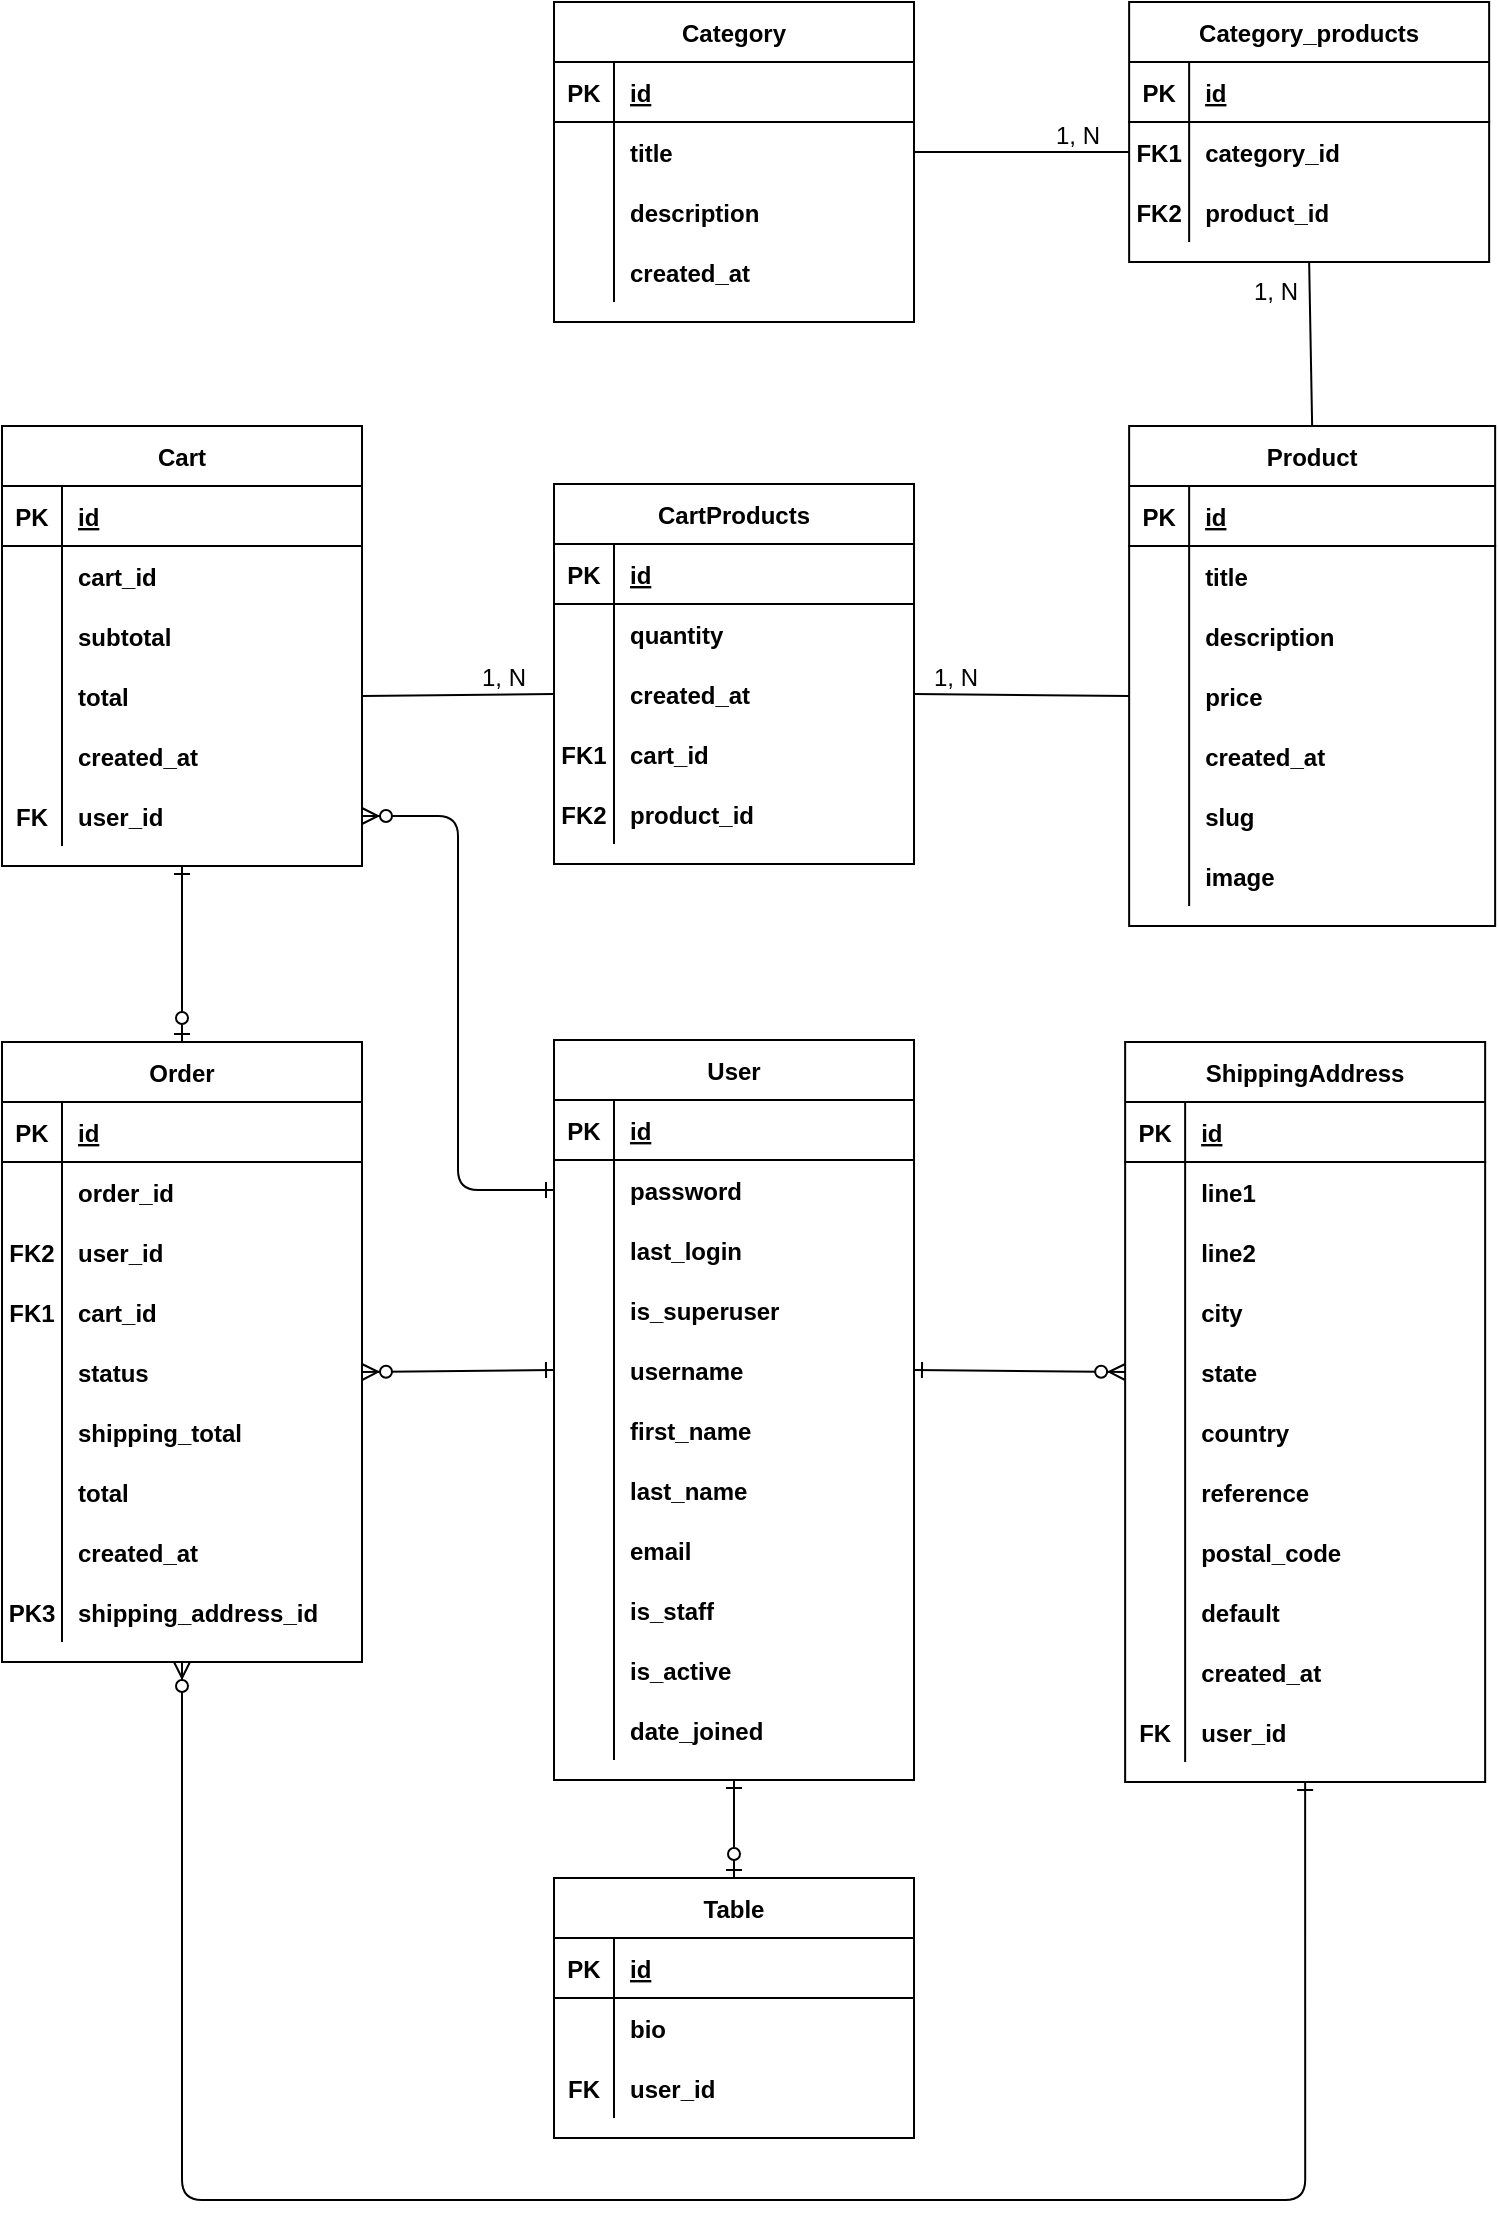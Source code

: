 <mxfile version="13.6.5" type="device"><diagram id="OXPVClHrEOHPLzxseuGf" name="Page-1"><mxGraphModel dx="2885" dy="619" grid="1" gridSize="10" guides="1" tooltips="1" connect="1" arrows="1" fold="1" page="1" pageScale="1" pageWidth="827" pageHeight="1169" math="0" shadow="0"><root><mxCell id="0"/><mxCell id="1" parent="0"/><mxCell id="m5hUssW0y5BLGMDnI9Rz-1" value="Category" style="shape=table;startSize=30;container=1;collapsible=1;childLayout=tableLayout;fixedRows=1;rowLines=0;fontStyle=1;align=center;resizeLast=1;" vertex="1" parent="1"><mxGeometry x="-844" y="81" width="180" height="160" as="geometry"/></mxCell><mxCell id="m5hUssW0y5BLGMDnI9Rz-2" value="" style="shape=partialRectangle;collapsible=0;dropTarget=0;pointerEvents=0;fillColor=none;top=0;left=0;bottom=1;right=0;points=[[0,0.5],[1,0.5]];portConstraint=eastwest;" vertex="1" parent="m5hUssW0y5BLGMDnI9Rz-1"><mxGeometry y="30" width="180" height="30" as="geometry"/></mxCell><mxCell id="m5hUssW0y5BLGMDnI9Rz-3" value="PK" style="shape=partialRectangle;connectable=0;fillColor=none;top=0;left=0;bottom=0;right=0;fontStyle=1;overflow=hidden;" vertex="1" parent="m5hUssW0y5BLGMDnI9Rz-2"><mxGeometry width="30" height="30" as="geometry"/></mxCell><mxCell id="m5hUssW0y5BLGMDnI9Rz-4" value="id" style="shape=partialRectangle;connectable=0;fillColor=none;top=0;left=0;bottom=0;right=0;align=left;spacingLeft=6;fontStyle=5;overflow=hidden;" vertex="1" parent="m5hUssW0y5BLGMDnI9Rz-2"><mxGeometry x="30" width="150" height="30" as="geometry"/></mxCell><mxCell id="m5hUssW0y5BLGMDnI9Rz-5" value="" style="shape=partialRectangle;collapsible=0;dropTarget=0;pointerEvents=0;fillColor=none;top=0;left=0;bottom=0;right=0;points=[[0,0.5],[1,0.5]];portConstraint=eastwest;" vertex="1" parent="m5hUssW0y5BLGMDnI9Rz-1"><mxGeometry y="60" width="180" height="30" as="geometry"/></mxCell><mxCell id="m5hUssW0y5BLGMDnI9Rz-6" value="" style="shape=partialRectangle;connectable=0;fillColor=none;top=0;left=0;bottom=0;right=0;editable=1;overflow=hidden;" vertex="1" parent="m5hUssW0y5BLGMDnI9Rz-5"><mxGeometry width="30" height="30" as="geometry"/></mxCell><mxCell id="m5hUssW0y5BLGMDnI9Rz-7" value="title" style="shape=partialRectangle;connectable=0;fillColor=none;top=0;left=0;bottom=0;right=0;align=left;spacingLeft=6;overflow=hidden;fontStyle=1" vertex="1" parent="m5hUssW0y5BLGMDnI9Rz-5"><mxGeometry x="30" width="150" height="30" as="geometry"/></mxCell><mxCell id="m5hUssW0y5BLGMDnI9Rz-8" value="" style="shape=partialRectangle;collapsible=0;dropTarget=0;pointerEvents=0;fillColor=none;top=0;left=0;bottom=0;right=0;points=[[0,0.5],[1,0.5]];portConstraint=eastwest;" vertex="1" parent="m5hUssW0y5BLGMDnI9Rz-1"><mxGeometry y="90" width="180" height="30" as="geometry"/></mxCell><mxCell id="m5hUssW0y5BLGMDnI9Rz-9" value="" style="shape=partialRectangle;connectable=0;fillColor=none;top=0;left=0;bottom=0;right=0;editable=1;overflow=hidden;" vertex="1" parent="m5hUssW0y5BLGMDnI9Rz-8"><mxGeometry width="30" height="30" as="geometry"/></mxCell><mxCell id="m5hUssW0y5BLGMDnI9Rz-10" value="description" style="shape=partialRectangle;connectable=0;fillColor=none;top=0;left=0;bottom=0;right=0;align=left;spacingLeft=6;overflow=hidden;fontStyle=1" vertex="1" parent="m5hUssW0y5BLGMDnI9Rz-8"><mxGeometry x="30" width="150" height="30" as="geometry"/></mxCell><mxCell id="m5hUssW0y5BLGMDnI9Rz-11" value="" style="shape=partialRectangle;collapsible=0;dropTarget=0;pointerEvents=0;fillColor=none;top=0;left=0;bottom=0;right=0;points=[[0,0.5],[1,0.5]];portConstraint=eastwest;" vertex="1" parent="m5hUssW0y5BLGMDnI9Rz-1"><mxGeometry y="120" width="180" height="30" as="geometry"/></mxCell><mxCell id="m5hUssW0y5BLGMDnI9Rz-12" value="" style="shape=partialRectangle;connectable=0;fillColor=none;top=0;left=0;bottom=0;right=0;editable=1;overflow=hidden;" vertex="1" parent="m5hUssW0y5BLGMDnI9Rz-11"><mxGeometry width="30" height="30" as="geometry"/></mxCell><mxCell id="m5hUssW0y5BLGMDnI9Rz-13" value="created_at" style="shape=partialRectangle;connectable=0;fillColor=none;top=0;left=0;bottom=0;right=0;align=left;spacingLeft=6;overflow=hidden;fontStyle=1" vertex="1" parent="m5hUssW0y5BLGMDnI9Rz-11"><mxGeometry x="30" width="150" height="30" as="geometry"/></mxCell><mxCell id="m5hUssW0y5BLGMDnI9Rz-62" value="CartProducts" style="shape=table;startSize=30;container=1;collapsible=1;childLayout=tableLayout;fixedRows=1;rowLines=0;fontStyle=1;align=center;resizeLast=1;" vertex="1" parent="1"><mxGeometry x="-844" y="322" width="180" height="190" as="geometry"/></mxCell><mxCell id="m5hUssW0y5BLGMDnI9Rz-63" value="" style="shape=partialRectangle;collapsible=0;dropTarget=0;pointerEvents=0;fillColor=none;top=0;left=0;bottom=1;right=0;points=[[0,0.5],[1,0.5]];portConstraint=eastwest;" vertex="1" parent="m5hUssW0y5BLGMDnI9Rz-62"><mxGeometry y="30" width="180" height="30" as="geometry"/></mxCell><mxCell id="m5hUssW0y5BLGMDnI9Rz-64" value="PK" style="shape=partialRectangle;connectable=0;fillColor=none;top=0;left=0;bottom=0;right=0;fontStyle=1;overflow=hidden;" vertex="1" parent="m5hUssW0y5BLGMDnI9Rz-63"><mxGeometry width="30" height="30" as="geometry"/></mxCell><mxCell id="m5hUssW0y5BLGMDnI9Rz-65" value="id" style="shape=partialRectangle;connectable=0;fillColor=none;top=0;left=0;bottom=0;right=0;align=left;spacingLeft=6;fontStyle=5;overflow=hidden;" vertex="1" parent="m5hUssW0y5BLGMDnI9Rz-63"><mxGeometry x="30" width="150" height="30" as="geometry"/></mxCell><mxCell id="m5hUssW0y5BLGMDnI9Rz-66" value="" style="shape=partialRectangle;collapsible=0;dropTarget=0;pointerEvents=0;fillColor=none;top=0;left=0;bottom=0;right=0;points=[[0,0.5],[1,0.5]];portConstraint=eastwest;" vertex="1" parent="m5hUssW0y5BLGMDnI9Rz-62"><mxGeometry y="60" width="180" height="30" as="geometry"/></mxCell><mxCell id="m5hUssW0y5BLGMDnI9Rz-67" value="" style="shape=partialRectangle;connectable=0;fillColor=none;top=0;left=0;bottom=0;right=0;editable=1;overflow=hidden;" vertex="1" parent="m5hUssW0y5BLGMDnI9Rz-66"><mxGeometry width="30" height="30" as="geometry"/></mxCell><mxCell id="m5hUssW0y5BLGMDnI9Rz-68" value="quantity" style="shape=partialRectangle;connectable=0;fillColor=none;top=0;left=0;bottom=0;right=0;align=left;spacingLeft=6;overflow=hidden;fontStyle=1" vertex="1" parent="m5hUssW0y5BLGMDnI9Rz-66"><mxGeometry x="30" width="150" height="30" as="geometry"/></mxCell><mxCell id="m5hUssW0y5BLGMDnI9Rz-69" value="" style="shape=partialRectangle;collapsible=0;dropTarget=0;pointerEvents=0;fillColor=none;top=0;left=0;bottom=0;right=0;points=[[0,0.5],[1,0.5]];portConstraint=eastwest;" vertex="1" parent="m5hUssW0y5BLGMDnI9Rz-62"><mxGeometry y="90" width="180" height="30" as="geometry"/></mxCell><mxCell id="m5hUssW0y5BLGMDnI9Rz-70" value="" style="shape=partialRectangle;connectable=0;fillColor=none;top=0;left=0;bottom=0;right=0;editable=1;overflow=hidden;" vertex="1" parent="m5hUssW0y5BLGMDnI9Rz-69"><mxGeometry width="30" height="30" as="geometry"/></mxCell><mxCell id="m5hUssW0y5BLGMDnI9Rz-71" value="created_at" style="shape=partialRectangle;connectable=0;fillColor=none;top=0;left=0;bottom=0;right=0;align=left;spacingLeft=6;overflow=hidden;fontStyle=1" vertex="1" parent="m5hUssW0y5BLGMDnI9Rz-69"><mxGeometry x="30" width="150" height="30" as="geometry"/></mxCell><mxCell id="m5hUssW0y5BLGMDnI9Rz-72" value="" style="shape=partialRectangle;collapsible=0;dropTarget=0;pointerEvents=0;fillColor=none;top=0;left=0;bottom=0;right=0;points=[[0,0.5],[1,0.5]];portConstraint=eastwest;" vertex="1" parent="m5hUssW0y5BLGMDnI9Rz-62"><mxGeometry y="120" width="180" height="30" as="geometry"/></mxCell><mxCell id="m5hUssW0y5BLGMDnI9Rz-73" value="FK1" style="shape=partialRectangle;connectable=0;fillColor=none;top=0;left=0;bottom=0;right=0;editable=1;overflow=hidden;fontStyle=1" vertex="1" parent="m5hUssW0y5BLGMDnI9Rz-72"><mxGeometry width="30" height="30" as="geometry"/></mxCell><mxCell id="m5hUssW0y5BLGMDnI9Rz-74" value="cart_id" style="shape=partialRectangle;connectable=0;fillColor=none;top=0;left=0;bottom=0;right=0;align=left;spacingLeft=6;overflow=hidden;fontStyle=1" vertex="1" parent="m5hUssW0y5BLGMDnI9Rz-72"><mxGeometry x="30" width="150" height="30" as="geometry"/></mxCell><mxCell id="m5hUssW0y5BLGMDnI9Rz-76" value="" style="shape=partialRectangle;collapsible=0;dropTarget=0;pointerEvents=0;fillColor=none;top=0;left=0;bottom=0;right=0;points=[[0,0.5],[1,0.5]];portConstraint=eastwest;" vertex="1" parent="m5hUssW0y5BLGMDnI9Rz-62"><mxGeometry y="150" width="180" height="30" as="geometry"/></mxCell><mxCell id="m5hUssW0y5BLGMDnI9Rz-77" value="FK2" style="shape=partialRectangle;connectable=0;fillColor=none;top=0;left=0;bottom=0;right=0;editable=1;overflow=hidden;fontStyle=1" vertex="1" parent="m5hUssW0y5BLGMDnI9Rz-76"><mxGeometry width="30" height="30" as="geometry"/></mxCell><mxCell id="m5hUssW0y5BLGMDnI9Rz-78" value="product_id" style="shape=partialRectangle;connectable=0;fillColor=none;top=0;left=0;bottom=0;right=0;align=left;spacingLeft=6;overflow=hidden;fontStyle=1" vertex="1" parent="m5hUssW0y5BLGMDnI9Rz-76"><mxGeometry x="30" width="150" height="30" as="geometry"/></mxCell><mxCell id="m5hUssW0y5BLGMDnI9Rz-129" value="User" style="shape=table;startSize=30;container=1;collapsible=1;childLayout=tableLayout;fixedRows=1;rowLines=0;fontStyle=1;align=center;resizeLast=1;" vertex="1" parent="1"><mxGeometry x="-844" y="600" width="180" height="370" as="geometry"/></mxCell><mxCell id="m5hUssW0y5BLGMDnI9Rz-130" value="" style="shape=partialRectangle;collapsible=0;dropTarget=0;pointerEvents=0;fillColor=none;top=0;left=0;bottom=1;right=0;points=[[0,0.5],[1,0.5]];portConstraint=eastwest;" vertex="1" parent="m5hUssW0y5BLGMDnI9Rz-129"><mxGeometry y="30" width="180" height="30" as="geometry"/></mxCell><mxCell id="m5hUssW0y5BLGMDnI9Rz-131" value="PK" style="shape=partialRectangle;connectable=0;fillColor=none;top=0;left=0;bottom=0;right=0;fontStyle=1;overflow=hidden;" vertex="1" parent="m5hUssW0y5BLGMDnI9Rz-130"><mxGeometry width="30" height="30" as="geometry"/></mxCell><mxCell id="m5hUssW0y5BLGMDnI9Rz-132" value="id" style="shape=partialRectangle;connectable=0;fillColor=none;top=0;left=0;bottom=0;right=0;align=left;spacingLeft=6;fontStyle=5;overflow=hidden;" vertex="1" parent="m5hUssW0y5BLGMDnI9Rz-130"><mxGeometry x="30" width="150" height="30" as="geometry"/></mxCell><mxCell id="m5hUssW0y5BLGMDnI9Rz-133" value="" style="shape=partialRectangle;collapsible=0;dropTarget=0;pointerEvents=0;fillColor=none;top=0;left=0;bottom=0;right=0;points=[[0,0.5],[1,0.5]];portConstraint=eastwest;" vertex="1" parent="m5hUssW0y5BLGMDnI9Rz-129"><mxGeometry y="60" width="180" height="30" as="geometry"/></mxCell><mxCell id="m5hUssW0y5BLGMDnI9Rz-134" value="" style="shape=partialRectangle;connectable=0;fillColor=none;top=0;left=0;bottom=0;right=0;editable=1;overflow=hidden;" vertex="1" parent="m5hUssW0y5BLGMDnI9Rz-133"><mxGeometry width="30" height="30" as="geometry"/></mxCell><mxCell id="m5hUssW0y5BLGMDnI9Rz-135" value="password" style="shape=partialRectangle;connectable=0;fillColor=none;top=0;left=0;bottom=0;right=0;align=left;spacingLeft=6;overflow=hidden;fontStyle=1" vertex="1" parent="m5hUssW0y5BLGMDnI9Rz-133"><mxGeometry x="30" width="150" height="30" as="geometry"/></mxCell><mxCell id="m5hUssW0y5BLGMDnI9Rz-136" value="" style="shape=partialRectangle;collapsible=0;dropTarget=0;pointerEvents=0;fillColor=none;top=0;left=0;bottom=0;right=0;points=[[0,0.5],[1,0.5]];portConstraint=eastwest;" vertex="1" parent="m5hUssW0y5BLGMDnI9Rz-129"><mxGeometry y="90" width="180" height="30" as="geometry"/></mxCell><mxCell id="m5hUssW0y5BLGMDnI9Rz-137" value="" style="shape=partialRectangle;connectable=0;fillColor=none;top=0;left=0;bottom=0;right=0;editable=1;overflow=hidden;" vertex="1" parent="m5hUssW0y5BLGMDnI9Rz-136"><mxGeometry width="30" height="30" as="geometry"/></mxCell><mxCell id="m5hUssW0y5BLGMDnI9Rz-138" value="last_login" style="shape=partialRectangle;connectable=0;fillColor=none;top=0;left=0;bottom=0;right=0;align=left;spacingLeft=6;overflow=hidden;fontStyle=1" vertex="1" parent="m5hUssW0y5BLGMDnI9Rz-136"><mxGeometry x="30" width="150" height="30" as="geometry"/></mxCell><mxCell id="m5hUssW0y5BLGMDnI9Rz-139" value="" style="shape=partialRectangle;collapsible=0;dropTarget=0;pointerEvents=0;fillColor=none;top=0;left=0;bottom=0;right=0;points=[[0,0.5],[1,0.5]];portConstraint=eastwest;" vertex="1" parent="m5hUssW0y5BLGMDnI9Rz-129"><mxGeometry y="120" width="180" height="30" as="geometry"/></mxCell><mxCell id="m5hUssW0y5BLGMDnI9Rz-140" value="" style="shape=partialRectangle;connectable=0;fillColor=none;top=0;left=0;bottom=0;right=0;editable=1;overflow=hidden;" vertex="1" parent="m5hUssW0y5BLGMDnI9Rz-139"><mxGeometry width="30" height="30" as="geometry"/></mxCell><mxCell id="m5hUssW0y5BLGMDnI9Rz-141" value="is_superuser" style="shape=partialRectangle;connectable=0;fillColor=none;top=0;left=0;bottom=0;right=0;align=left;spacingLeft=6;overflow=hidden;fontStyle=1" vertex="1" parent="m5hUssW0y5BLGMDnI9Rz-139"><mxGeometry x="30" width="150" height="30" as="geometry"/></mxCell><mxCell id="m5hUssW0y5BLGMDnI9Rz-142" value="" style="shape=partialRectangle;collapsible=0;dropTarget=0;pointerEvents=0;fillColor=none;top=0;left=0;bottom=0;right=0;points=[[0,0.5],[1,0.5]];portConstraint=eastwest;" vertex="1" parent="m5hUssW0y5BLGMDnI9Rz-129"><mxGeometry y="150" width="180" height="30" as="geometry"/></mxCell><mxCell id="m5hUssW0y5BLGMDnI9Rz-143" value="" style="shape=partialRectangle;connectable=0;fillColor=none;top=0;left=0;bottom=0;right=0;editable=1;overflow=hidden;" vertex="1" parent="m5hUssW0y5BLGMDnI9Rz-142"><mxGeometry width="30" height="30" as="geometry"/></mxCell><mxCell id="m5hUssW0y5BLGMDnI9Rz-144" value="username" style="shape=partialRectangle;connectable=0;fillColor=none;top=0;left=0;bottom=0;right=0;align=left;spacingLeft=6;overflow=hidden;fontStyle=1" vertex="1" parent="m5hUssW0y5BLGMDnI9Rz-142"><mxGeometry x="30" width="150" height="30" as="geometry"/></mxCell><mxCell id="m5hUssW0y5BLGMDnI9Rz-145" value="" style="shape=partialRectangle;collapsible=0;dropTarget=0;pointerEvents=0;fillColor=none;top=0;left=0;bottom=0;right=0;points=[[0,0.5],[1,0.5]];portConstraint=eastwest;" vertex="1" parent="m5hUssW0y5BLGMDnI9Rz-129"><mxGeometry y="180" width="180" height="30" as="geometry"/></mxCell><mxCell id="m5hUssW0y5BLGMDnI9Rz-146" value="" style="shape=partialRectangle;connectable=0;fillColor=none;top=0;left=0;bottom=0;right=0;editable=1;overflow=hidden;" vertex="1" parent="m5hUssW0y5BLGMDnI9Rz-145"><mxGeometry width="30" height="30" as="geometry"/></mxCell><mxCell id="m5hUssW0y5BLGMDnI9Rz-147" value="first_name" style="shape=partialRectangle;connectable=0;fillColor=none;top=0;left=0;bottom=0;right=0;align=left;spacingLeft=6;overflow=hidden;fontStyle=1" vertex="1" parent="m5hUssW0y5BLGMDnI9Rz-145"><mxGeometry x="30" width="150" height="30" as="geometry"/></mxCell><mxCell id="m5hUssW0y5BLGMDnI9Rz-152" value="" style="shape=partialRectangle;collapsible=0;dropTarget=0;pointerEvents=0;fillColor=none;top=0;left=0;bottom=0;right=0;points=[[0,0.5],[1,0.5]];portConstraint=eastwest;" vertex="1" parent="m5hUssW0y5BLGMDnI9Rz-129"><mxGeometry y="210" width="180" height="30" as="geometry"/></mxCell><mxCell id="m5hUssW0y5BLGMDnI9Rz-153" value="" style="shape=partialRectangle;connectable=0;fillColor=none;top=0;left=0;bottom=0;right=0;editable=1;overflow=hidden;" vertex="1" parent="m5hUssW0y5BLGMDnI9Rz-152"><mxGeometry width="30" height="30" as="geometry"/></mxCell><mxCell id="m5hUssW0y5BLGMDnI9Rz-154" value="last_name" style="shape=partialRectangle;connectable=0;fillColor=none;top=0;left=0;bottom=0;right=0;align=left;spacingLeft=6;overflow=hidden;fontStyle=1" vertex="1" parent="m5hUssW0y5BLGMDnI9Rz-152"><mxGeometry x="30" width="150" height="30" as="geometry"/></mxCell><mxCell id="m5hUssW0y5BLGMDnI9Rz-155" value="" style="shape=partialRectangle;collapsible=0;dropTarget=0;pointerEvents=0;fillColor=none;top=0;left=0;bottom=0;right=0;points=[[0,0.5],[1,0.5]];portConstraint=eastwest;" vertex="1" parent="m5hUssW0y5BLGMDnI9Rz-129"><mxGeometry y="240" width="180" height="30" as="geometry"/></mxCell><mxCell id="m5hUssW0y5BLGMDnI9Rz-156" value="" style="shape=partialRectangle;connectable=0;fillColor=none;top=0;left=0;bottom=0;right=0;editable=1;overflow=hidden;" vertex="1" parent="m5hUssW0y5BLGMDnI9Rz-155"><mxGeometry width="30" height="30" as="geometry"/></mxCell><mxCell id="m5hUssW0y5BLGMDnI9Rz-157" value="email" style="shape=partialRectangle;connectable=0;fillColor=none;top=0;left=0;bottom=0;right=0;align=left;spacingLeft=6;overflow=hidden;fontStyle=1" vertex="1" parent="m5hUssW0y5BLGMDnI9Rz-155"><mxGeometry x="30" width="150" height="30" as="geometry"/></mxCell><mxCell id="m5hUssW0y5BLGMDnI9Rz-158" value="" style="shape=partialRectangle;collapsible=0;dropTarget=0;pointerEvents=0;fillColor=none;top=0;left=0;bottom=0;right=0;points=[[0,0.5],[1,0.5]];portConstraint=eastwest;" vertex="1" parent="m5hUssW0y5BLGMDnI9Rz-129"><mxGeometry y="270" width="180" height="30" as="geometry"/></mxCell><mxCell id="m5hUssW0y5BLGMDnI9Rz-159" value="" style="shape=partialRectangle;connectable=0;fillColor=none;top=0;left=0;bottom=0;right=0;editable=1;overflow=hidden;" vertex="1" parent="m5hUssW0y5BLGMDnI9Rz-158"><mxGeometry width="30" height="30" as="geometry"/></mxCell><mxCell id="m5hUssW0y5BLGMDnI9Rz-160" value="is_staff" style="shape=partialRectangle;connectable=0;fillColor=none;top=0;left=0;bottom=0;right=0;align=left;spacingLeft=6;overflow=hidden;fontStyle=1" vertex="1" parent="m5hUssW0y5BLGMDnI9Rz-158"><mxGeometry x="30" width="150" height="30" as="geometry"/></mxCell><mxCell id="m5hUssW0y5BLGMDnI9Rz-148" value="" style="shape=partialRectangle;collapsible=0;dropTarget=0;pointerEvents=0;fillColor=none;top=0;left=0;bottom=0;right=0;points=[[0,0.5],[1,0.5]];portConstraint=eastwest;" vertex="1" parent="m5hUssW0y5BLGMDnI9Rz-129"><mxGeometry y="300" width="180" height="30" as="geometry"/></mxCell><mxCell id="m5hUssW0y5BLGMDnI9Rz-149" value="" style="shape=partialRectangle;connectable=0;fillColor=none;top=0;left=0;bottom=0;right=0;editable=1;overflow=hidden;" vertex="1" parent="m5hUssW0y5BLGMDnI9Rz-148"><mxGeometry width="30" height="30" as="geometry"/></mxCell><mxCell id="m5hUssW0y5BLGMDnI9Rz-150" value="is_active" style="shape=partialRectangle;connectable=0;fillColor=none;top=0;left=0;bottom=0;right=0;align=left;spacingLeft=6;overflow=hidden;fontStyle=1" vertex="1" parent="m5hUssW0y5BLGMDnI9Rz-148"><mxGeometry x="30" width="150" height="30" as="geometry"/></mxCell><mxCell id="m5hUssW0y5BLGMDnI9Rz-161" value="" style="shape=partialRectangle;collapsible=0;dropTarget=0;pointerEvents=0;fillColor=none;top=0;left=0;bottom=0;right=0;points=[[0,0.5],[1,0.5]];portConstraint=eastwest;" vertex="1" parent="m5hUssW0y5BLGMDnI9Rz-129"><mxGeometry y="330" width="180" height="30" as="geometry"/></mxCell><mxCell id="m5hUssW0y5BLGMDnI9Rz-162" value="" style="shape=partialRectangle;connectable=0;fillColor=none;top=0;left=0;bottom=0;right=0;editable=1;overflow=hidden;" vertex="1" parent="m5hUssW0y5BLGMDnI9Rz-161"><mxGeometry width="30" height="30" as="geometry"/></mxCell><mxCell id="m5hUssW0y5BLGMDnI9Rz-163" value="date_joined" style="shape=partialRectangle;connectable=0;fillColor=none;top=0;left=0;bottom=0;right=0;align=left;spacingLeft=6;overflow=hidden;fontStyle=1" vertex="1" parent="m5hUssW0y5BLGMDnI9Rz-161"><mxGeometry x="30" width="150" height="30" as="geometry"/></mxCell><mxCell id="m5hUssW0y5BLGMDnI9Rz-166" value="" style="fontSize=12;html=1;endArrow=ERone;endFill=0;exitX=1;exitY=0.5;exitDx=0;exitDy=0;startArrow=ERzeroToMany;startFill=1;entryX=0;entryY=0.5;entryDx=0;entryDy=0;" edge="1" parent="1" source="m5hUssW0y5BLGMDnI9Rz-104" target="m5hUssW0y5BLGMDnI9Rz-142"><mxGeometry width="100" height="100" relative="1" as="geometry"><mxPoint x="-574" y="660" as="sourcePoint"/><mxPoint x="-920" y="850" as="targetPoint"/></mxGeometry></mxCell><mxCell id="m5hUssW0y5BLGMDnI9Rz-167" value="" style="fontSize=12;html=1;endArrow=ERzeroToOne;endFill=1;entryX=0.5;entryY=0;entryDx=0;entryDy=0;exitX=0.5;exitY=1;exitDx=0;exitDy=0;startArrow=ERone;startFill=0;" edge="1" parent="1" source="m5hUssW0y5BLGMDnI9Rz-80" target="m5hUssW0y5BLGMDnI9Rz-100"><mxGeometry width="100" height="100" relative="1" as="geometry"><mxPoint x="-764" y="741" as="sourcePoint"/><mxPoint x="-664" y="641" as="targetPoint"/></mxGeometry></mxCell><mxCell id="m5hUssW0y5BLGMDnI9Rz-215" value="" style="fontSize=12;html=1;endArrow=ERzeroToMany;endFill=1;exitX=1;exitY=0.5;exitDx=0;exitDy=0;entryX=0;entryY=0.5;entryDx=0;entryDy=0;startArrow=ERone;startFill=0;" edge="1" parent="1" source="m5hUssW0y5BLGMDnI9Rz-142" target="m5hUssW0y5BLGMDnI9Rz-181"><mxGeometry width="100" height="100" relative="1" as="geometry"><mxPoint x="-644" y="930" as="sourcePoint"/><mxPoint x="-544" y="830" as="targetPoint"/></mxGeometry></mxCell><mxCell id="m5hUssW0y5BLGMDnI9Rz-202" value="Table" style="shape=table;startSize=30;container=1;collapsible=1;childLayout=tableLayout;fixedRows=1;rowLines=0;fontStyle=1;align=center;resizeLast=1;" vertex="1" parent="1"><mxGeometry x="-844" y="1019" width="180" height="130" as="geometry"/></mxCell><mxCell id="m5hUssW0y5BLGMDnI9Rz-203" value="" style="shape=partialRectangle;collapsible=0;dropTarget=0;pointerEvents=0;fillColor=none;top=0;left=0;bottom=1;right=0;points=[[0,0.5],[1,0.5]];portConstraint=eastwest;" vertex="1" parent="m5hUssW0y5BLGMDnI9Rz-202"><mxGeometry y="30" width="180" height="30" as="geometry"/></mxCell><mxCell id="m5hUssW0y5BLGMDnI9Rz-204" value="PK" style="shape=partialRectangle;connectable=0;fillColor=none;top=0;left=0;bottom=0;right=0;fontStyle=1;overflow=hidden;" vertex="1" parent="m5hUssW0y5BLGMDnI9Rz-203"><mxGeometry width="30" height="30" as="geometry"/></mxCell><mxCell id="m5hUssW0y5BLGMDnI9Rz-205" value="id" style="shape=partialRectangle;connectable=0;fillColor=none;top=0;left=0;bottom=0;right=0;align=left;spacingLeft=6;fontStyle=5;overflow=hidden;" vertex="1" parent="m5hUssW0y5BLGMDnI9Rz-203"><mxGeometry x="30" width="150" height="30" as="geometry"/></mxCell><mxCell id="m5hUssW0y5BLGMDnI9Rz-206" value="" style="shape=partialRectangle;collapsible=0;dropTarget=0;pointerEvents=0;fillColor=none;top=0;left=0;bottom=0;right=0;points=[[0,0.5],[1,0.5]];portConstraint=eastwest;" vertex="1" parent="m5hUssW0y5BLGMDnI9Rz-202"><mxGeometry y="60" width="180" height="30" as="geometry"/></mxCell><mxCell id="m5hUssW0y5BLGMDnI9Rz-207" value="" style="shape=partialRectangle;connectable=0;fillColor=none;top=0;left=0;bottom=0;right=0;editable=1;overflow=hidden;" vertex="1" parent="m5hUssW0y5BLGMDnI9Rz-206"><mxGeometry width="30" height="30" as="geometry"/></mxCell><mxCell id="m5hUssW0y5BLGMDnI9Rz-208" value="bio" style="shape=partialRectangle;connectable=0;fillColor=none;top=0;left=0;bottom=0;right=0;align=left;spacingLeft=6;overflow=hidden;fontStyle=1" vertex="1" parent="m5hUssW0y5BLGMDnI9Rz-206"><mxGeometry x="30" width="150" height="30" as="geometry"/></mxCell><mxCell id="m5hUssW0y5BLGMDnI9Rz-209" value="" style="shape=partialRectangle;collapsible=0;dropTarget=0;pointerEvents=0;fillColor=none;top=0;left=0;bottom=0;right=0;points=[[0,0.5],[1,0.5]];portConstraint=eastwest;" vertex="1" parent="m5hUssW0y5BLGMDnI9Rz-202"><mxGeometry y="90" width="180" height="30" as="geometry"/></mxCell><mxCell id="m5hUssW0y5BLGMDnI9Rz-210" value="FK" style="shape=partialRectangle;connectable=0;fillColor=none;top=0;left=0;bottom=0;right=0;editable=1;overflow=hidden;fontStyle=1" vertex="1" parent="m5hUssW0y5BLGMDnI9Rz-209"><mxGeometry width="30" height="30" as="geometry"/></mxCell><mxCell id="m5hUssW0y5BLGMDnI9Rz-211" value="user_id" style="shape=partialRectangle;connectable=0;fillColor=none;top=0;left=0;bottom=0;right=0;align=left;spacingLeft=6;overflow=hidden;fontStyle=1" vertex="1" parent="m5hUssW0y5BLGMDnI9Rz-209"><mxGeometry x="30" width="150" height="30" as="geometry"/></mxCell><mxCell id="m5hUssW0y5BLGMDnI9Rz-216" value="" style="fontSize=12;html=1;endArrow=ERzeroToOne;endFill=1;entryX=0.5;entryY=0;entryDx=0;entryDy=0;exitX=0.5;exitY=1;exitDx=0;exitDy=0;startArrow=ERone;startFill=0;" edge="1" parent="1" source="m5hUssW0y5BLGMDnI9Rz-129" target="m5hUssW0y5BLGMDnI9Rz-202"><mxGeometry width="100" height="100" relative="1" as="geometry"><mxPoint x="-984" y="1090" as="sourcePoint"/><mxPoint x="-884" y="990" as="targetPoint"/></mxGeometry></mxCell><mxCell id="m5hUssW0y5BLGMDnI9Rz-220" value="" style="edgeStyle=orthogonalEdgeStyle;fontSize=12;html=1;endArrow=ERone;endFill=0;entryX=0;entryY=0.5;entryDx=0;entryDy=0;exitX=1;exitY=0.5;exitDx=0;exitDy=0;startArrow=ERzeroToMany;startFill=1;" edge="1" parent="1" source="m5hUssW0y5BLGMDnI9Rz-96" target="m5hUssW0y5BLGMDnI9Rz-133"><mxGeometry width="100" height="100" relative="1" as="geometry"><mxPoint x="-960" y="590" as="sourcePoint"/><mxPoint x="-860" y="542" as="targetPoint"/></mxGeometry></mxCell><mxCell id="m5hUssW0y5BLGMDnI9Rz-221" value="" style="edgeStyle=orthogonalEdgeStyle;fontSize=12;html=1;endArrow=ERone;endFill=0;startArrow=ERzeroToMany;startFill=1;exitX=0.5;exitY=1;exitDx=0;exitDy=0;entryX=0.5;entryY=1;entryDx=0;entryDy=0;" edge="1" parent="1" source="m5hUssW0y5BLGMDnI9Rz-100" target="m5hUssW0y5BLGMDnI9Rz-168"><mxGeometry width="100" height="100" relative="1" as="geometry"><mxPoint x="-520" y="1030" as="sourcePoint"/><mxPoint x="-320" y="1050" as="targetPoint"/><Array as="points"><mxPoint x="-1030" y="1180"/><mxPoint x="-468" y="1180"/></Array></mxGeometry></mxCell><mxCell id="m5hUssW0y5BLGMDnI9Rz-229" value="" style="endArrow=none;html=1;rounded=0;exitX=1;exitY=0.5;exitDx=0;exitDy=0;entryX=0;entryY=0.5;entryDx=0;entryDy=0;" edge="1" parent="1" source="m5hUssW0y5BLGMDnI9Rz-5" target="m5hUssW0y5BLGMDnI9Rz-18"><mxGeometry relative="1" as="geometry"><mxPoint x="-640" y="30" as="sourcePoint"/><mxPoint x="-480" y="30" as="targetPoint"/></mxGeometry></mxCell><mxCell id="m5hUssW0y5BLGMDnI9Rz-230" value="" style="resizable=0;html=1;align=left;verticalAlign=bottom;" connectable="0" vertex="1" parent="m5hUssW0y5BLGMDnI9Rz-229"><mxGeometry x="-1" relative="1" as="geometry"/></mxCell><mxCell id="m5hUssW0y5BLGMDnI9Rz-231" value="1, N" style="resizable=0;html=1;align=right;verticalAlign=bottom;" connectable="0" vertex="1" parent="m5hUssW0y5BLGMDnI9Rz-229"><mxGeometry x="1" relative="1" as="geometry"><mxPoint x="-14" as="offset"/></mxGeometry></mxCell><mxCell id="m5hUssW0y5BLGMDnI9Rz-232" value="" style="endArrow=none;html=1;rounded=0;exitX=0.5;exitY=0;exitDx=0;exitDy=0;entryX=0.5;entryY=1;entryDx=0;entryDy=0;" edge="1" parent="1" source="m5hUssW0y5BLGMDnI9Rz-27" target="m5hUssW0y5BLGMDnI9Rz-14"><mxGeometry relative="1" as="geometry"><mxPoint x="-321.43" y="283" as="sourcePoint"/><mxPoint x="-321.43" y="181" as="targetPoint"/></mxGeometry></mxCell><mxCell id="m5hUssW0y5BLGMDnI9Rz-233" value="" style="resizable=0;html=1;align=left;verticalAlign=bottom;" connectable="0" vertex="1" parent="m5hUssW0y5BLGMDnI9Rz-232"><mxGeometry x="-1" relative="1" as="geometry"/></mxCell><mxCell id="m5hUssW0y5BLGMDnI9Rz-234" value="1, N" style="resizable=0;html=1;align=right;verticalAlign=bottom;" connectable="0" vertex="1" parent="m5hUssW0y5BLGMDnI9Rz-232"><mxGeometry x="1" relative="1" as="geometry"><mxPoint x="-5" y="23.43" as="offset"/></mxGeometry></mxCell><mxCell id="m5hUssW0y5BLGMDnI9Rz-235" value="" style="endArrow=none;html=1;rounded=0;exitX=0;exitY=0.5;exitDx=0;exitDy=0;entryX=1;entryY=0.5;entryDx=0;entryDy=0;" edge="1" parent="1" source="m5hUssW0y5BLGMDnI9Rz-37" target="m5hUssW0y5BLGMDnI9Rz-69"><mxGeometry relative="1" as="geometry"><mxPoint x="-666" y="281" as="sourcePoint"/><mxPoint x="-590" y="400" as="targetPoint"/></mxGeometry></mxCell><mxCell id="m5hUssW0y5BLGMDnI9Rz-236" value="" style="resizable=0;html=1;align=left;verticalAlign=bottom;" connectable="0" vertex="1" parent="m5hUssW0y5BLGMDnI9Rz-235"><mxGeometry x="-1" relative="1" as="geometry"/></mxCell><mxCell id="m5hUssW0y5BLGMDnI9Rz-237" value="1, N" style="resizable=0;html=1;align=right;verticalAlign=bottom;" connectable="0" vertex="1" parent="m5hUssW0y5BLGMDnI9Rz-235"><mxGeometry x="1" relative="1" as="geometry"><mxPoint x="32.42" as="offset"/></mxGeometry></mxCell><mxCell id="m5hUssW0y5BLGMDnI9Rz-238" value="" style="endArrow=none;html=1;rounded=0;exitX=1;exitY=0.5;exitDx=0;exitDy=0;entryX=0;entryY=0.5;entryDx=0;entryDy=0;" edge="1" parent="1" source="m5hUssW0y5BLGMDnI9Rz-90" target="m5hUssW0y5BLGMDnI9Rz-69"><mxGeometry relative="1" as="geometry"><mxPoint x="-980.0" y="397" as="sourcePoint"/><mxPoint x="-906" y="350" as="targetPoint"/></mxGeometry></mxCell><mxCell id="m5hUssW0y5BLGMDnI9Rz-239" value="" style="resizable=0;html=1;align=left;verticalAlign=bottom;" connectable="0" vertex="1" parent="m5hUssW0y5BLGMDnI9Rz-238"><mxGeometry x="-1" relative="1" as="geometry"/></mxCell><mxCell id="m5hUssW0y5BLGMDnI9Rz-240" value="1, N" style="resizable=0;html=1;align=right;verticalAlign=bottom;" connectable="0" vertex="1" parent="m5hUssW0y5BLGMDnI9Rz-238"><mxGeometry x="1" relative="1" as="geometry"><mxPoint x="-13.56" as="offset"/></mxGeometry></mxCell><mxCell id="m5hUssW0y5BLGMDnI9Rz-14" value="Category_products" style="shape=table;startSize=30;container=1;collapsible=1;childLayout=tableLayout;fixedRows=1;rowLines=0;fontStyle=1;align=center;resizeLast=1;" vertex="1" parent="1"><mxGeometry x="-556.43" y="81" width="180" height="130" as="geometry"/></mxCell><mxCell id="m5hUssW0y5BLGMDnI9Rz-15" value="" style="shape=partialRectangle;collapsible=0;dropTarget=0;pointerEvents=0;fillColor=none;top=0;left=0;bottom=1;right=0;points=[[0,0.5],[1,0.5]];portConstraint=eastwest;" vertex="1" parent="m5hUssW0y5BLGMDnI9Rz-14"><mxGeometry y="30" width="180" height="30" as="geometry"/></mxCell><mxCell id="m5hUssW0y5BLGMDnI9Rz-16" value="PK" style="shape=partialRectangle;connectable=0;fillColor=none;top=0;left=0;bottom=0;right=0;fontStyle=1;overflow=hidden;" vertex="1" parent="m5hUssW0y5BLGMDnI9Rz-15"><mxGeometry width="30" height="30" as="geometry"/></mxCell><mxCell id="m5hUssW0y5BLGMDnI9Rz-17" value="id" style="shape=partialRectangle;connectable=0;fillColor=none;top=0;left=0;bottom=0;right=0;align=left;spacingLeft=6;fontStyle=5;overflow=hidden;" vertex="1" parent="m5hUssW0y5BLGMDnI9Rz-15"><mxGeometry x="30" width="150" height="30" as="geometry"/></mxCell><mxCell id="m5hUssW0y5BLGMDnI9Rz-18" value="" style="shape=partialRectangle;collapsible=0;dropTarget=0;pointerEvents=0;fillColor=none;top=0;left=0;bottom=0;right=0;points=[[0,0.5],[1,0.5]];portConstraint=eastwest;" vertex="1" parent="m5hUssW0y5BLGMDnI9Rz-14"><mxGeometry y="60" width="180" height="30" as="geometry"/></mxCell><mxCell id="m5hUssW0y5BLGMDnI9Rz-19" value="FK1" style="shape=partialRectangle;connectable=0;fillColor=none;top=0;left=0;bottom=0;right=0;editable=1;overflow=hidden;fontStyle=1" vertex="1" parent="m5hUssW0y5BLGMDnI9Rz-18"><mxGeometry width="30" height="30" as="geometry"/></mxCell><mxCell id="m5hUssW0y5BLGMDnI9Rz-20" value="category_id" style="shape=partialRectangle;connectable=0;fillColor=none;top=0;left=0;bottom=0;right=0;align=left;spacingLeft=6;overflow=hidden;fontStyle=1" vertex="1" parent="m5hUssW0y5BLGMDnI9Rz-18"><mxGeometry x="30" width="150" height="30" as="geometry"/></mxCell><mxCell id="m5hUssW0y5BLGMDnI9Rz-21" value="" style="shape=partialRectangle;collapsible=0;dropTarget=0;pointerEvents=0;fillColor=none;top=0;left=0;bottom=0;right=0;points=[[0,0.5],[1,0.5]];portConstraint=eastwest;" vertex="1" parent="m5hUssW0y5BLGMDnI9Rz-14"><mxGeometry y="90" width="180" height="30" as="geometry"/></mxCell><mxCell id="m5hUssW0y5BLGMDnI9Rz-22" value="FK2" style="shape=partialRectangle;connectable=0;fillColor=none;top=0;left=0;bottom=0;right=0;editable=1;overflow=hidden;fontStyle=1" vertex="1" parent="m5hUssW0y5BLGMDnI9Rz-21"><mxGeometry width="30" height="30" as="geometry"/></mxCell><mxCell id="m5hUssW0y5BLGMDnI9Rz-23" value="product_id" style="shape=partialRectangle;connectable=0;fillColor=none;top=0;left=0;bottom=0;right=0;align=left;spacingLeft=6;overflow=hidden;fontStyle=1" vertex="1" parent="m5hUssW0y5BLGMDnI9Rz-21"><mxGeometry x="30" width="150" height="30" as="geometry"/></mxCell><mxCell id="m5hUssW0y5BLGMDnI9Rz-27" value="Product" style="shape=table;startSize=30;container=1;collapsible=1;childLayout=tableLayout;fixedRows=1;rowLines=0;fontStyle=1;align=center;resizeLast=1;" vertex="1" parent="1"><mxGeometry x="-556.43" y="293" width="183" height="250" as="geometry"><mxRectangle x="-413" y="290" width="60" height="30" as="alternateBounds"/></mxGeometry></mxCell><mxCell id="m5hUssW0y5BLGMDnI9Rz-28" value="" style="shape=partialRectangle;collapsible=0;dropTarget=0;pointerEvents=0;fillColor=none;top=0;left=0;bottom=1;right=0;points=[[0,0.5],[1,0.5]];portConstraint=eastwest;" vertex="1" parent="m5hUssW0y5BLGMDnI9Rz-27"><mxGeometry y="30" width="183" height="30" as="geometry"/></mxCell><mxCell id="m5hUssW0y5BLGMDnI9Rz-29" value="PK" style="shape=partialRectangle;connectable=0;fillColor=none;top=0;left=0;bottom=0;right=0;fontStyle=1;overflow=hidden;" vertex="1" parent="m5hUssW0y5BLGMDnI9Rz-28"><mxGeometry width="30" height="30" as="geometry"/></mxCell><mxCell id="m5hUssW0y5BLGMDnI9Rz-30" value="id" style="shape=partialRectangle;connectable=0;fillColor=none;top=0;left=0;bottom=0;right=0;align=left;spacingLeft=6;fontStyle=5;overflow=hidden;" vertex="1" parent="m5hUssW0y5BLGMDnI9Rz-28"><mxGeometry x="30" width="153" height="30" as="geometry"/></mxCell><mxCell id="m5hUssW0y5BLGMDnI9Rz-31" value="" style="shape=partialRectangle;collapsible=0;dropTarget=0;pointerEvents=0;fillColor=none;top=0;left=0;bottom=0;right=0;points=[[0,0.5],[1,0.5]];portConstraint=eastwest;" vertex="1" parent="m5hUssW0y5BLGMDnI9Rz-27"><mxGeometry y="60" width="183" height="30" as="geometry"/></mxCell><mxCell id="m5hUssW0y5BLGMDnI9Rz-32" value="" style="shape=partialRectangle;connectable=0;fillColor=none;top=0;left=0;bottom=0;right=0;editable=1;overflow=hidden;" vertex="1" parent="m5hUssW0y5BLGMDnI9Rz-31"><mxGeometry width="30" height="30" as="geometry"/></mxCell><mxCell id="m5hUssW0y5BLGMDnI9Rz-33" value="title" style="shape=partialRectangle;connectable=0;fillColor=none;top=0;left=0;bottom=0;right=0;align=left;spacingLeft=6;overflow=hidden;fontStyle=1" vertex="1" parent="m5hUssW0y5BLGMDnI9Rz-31"><mxGeometry x="30" width="153" height="30" as="geometry"/></mxCell><mxCell id="m5hUssW0y5BLGMDnI9Rz-34" value="" style="shape=partialRectangle;collapsible=0;dropTarget=0;pointerEvents=0;fillColor=none;top=0;left=0;bottom=0;right=0;points=[[0,0.5],[1,0.5]];portConstraint=eastwest;" vertex="1" parent="m5hUssW0y5BLGMDnI9Rz-27"><mxGeometry y="90" width="183" height="30" as="geometry"/></mxCell><mxCell id="m5hUssW0y5BLGMDnI9Rz-35" value="" style="shape=partialRectangle;connectable=0;fillColor=none;top=0;left=0;bottom=0;right=0;editable=1;overflow=hidden;" vertex="1" parent="m5hUssW0y5BLGMDnI9Rz-34"><mxGeometry width="30" height="30" as="geometry"/></mxCell><mxCell id="m5hUssW0y5BLGMDnI9Rz-36" value="description" style="shape=partialRectangle;connectable=0;fillColor=none;top=0;left=0;bottom=0;right=0;align=left;spacingLeft=6;overflow=hidden;fontStyle=1" vertex="1" parent="m5hUssW0y5BLGMDnI9Rz-34"><mxGeometry x="30" width="153" height="30" as="geometry"/></mxCell><mxCell id="m5hUssW0y5BLGMDnI9Rz-37" value="" style="shape=partialRectangle;collapsible=0;dropTarget=0;pointerEvents=0;fillColor=none;top=0;left=0;bottom=0;right=0;points=[[0,0.5],[1,0.5]];portConstraint=eastwest;" vertex="1" parent="m5hUssW0y5BLGMDnI9Rz-27"><mxGeometry y="120" width="183" height="30" as="geometry"/></mxCell><mxCell id="m5hUssW0y5BLGMDnI9Rz-38" value="" style="shape=partialRectangle;connectable=0;fillColor=none;top=0;left=0;bottom=0;right=0;editable=1;overflow=hidden;" vertex="1" parent="m5hUssW0y5BLGMDnI9Rz-37"><mxGeometry width="30" height="30" as="geometry"/></mxCell><mxCell id="m5hUssW0y5BLGMDnI9Rz-39" value="price" style="shape=partialRectangle;connectable=0;fillColor=none;top=0;left=0;bottom=0;right=0;align=left;spacingLeft=6;overflow=hidden;fontStyle=1" vertex="1" parent="m5hUssW0y5BLGMDnI9Rz-37"><mxGeometry x="30" width="153" height="30" as="geometry"/></mxCell><mxCell id="m5hUssW0y5BLGMDnI9Rz-42" value="" style="shape=partialRectangle;collapsible=0;dropTarget=0;pointerEvents=0;fillColor=none;top=0;left=0;bottom=0;right=0;points=[[0,0.5],[1,0.5]];portConstraint=eastwest;" vertex="1" parent="m5hUssW0y5BLGMDnI9Rz-27"><mxGeometry y="150" width="183" height="30" as="geometry"/></mxCell><mxCell id="m5hUssW0y5BLGMDnI9Rz-43" value="" style="shape=partialRectangle;connectable=0;fillColor=none;top=0;left=0;bottom=0;right=0;editable=1;overflow=hidden;" vertex="1" parent="m5hUssW0y5BLGMDnI9Rz-42"><mxGeometry width="30" height="30" as="geometry"/></mxCell><mxCell id="m5hUssW0y5BLGMDnI9Rz-44" value="created_at" style="shape=partialRectangle;connectable=0;fillColor=none;top=0;left=0;bottom=0;right=0;align=left;spacingLeft=6;overflow=hidden;fontStyle=1" vertex="1" parent="m5hUssW0y5BLGMDnI9Rz-42"><mxGeometry x="30" width="153" height="30" as="geometry"/></mxCell><mxCell id="m5hUssW0y5BLGMDnI9Rz-46" value="" style="shape=partialRectangle;collapsible=0;dropTarget=0;pointerEvents=0;fillColor=none;top=0;left=0;bottom=0;right=0;points=[[0,0.5],[1,0.5]];portConstraint=eastwest;" vertex="1" parent="m5hUssW0y5BLGMDnI9Rz-27"><mxGeometry y="180" width="183" height="30" as="geometry"/></mxCell><mxCell id="m5hUssW0y5BLGMDnI9Rz-47" value="" style="shape=partialRectangle;connectable=0;fillColor=none;top=0;left=0;bottom=0;right=0;editable=1;overflow=hidden;" vertex="1" parent="m5hUssW0y5BLGMDnI9Rz-46"><mxGeometry width="30" height="30" as="geometry"/></mxCell><mxCell id="m5hUssW0y5BLGMDnI9Rz-48" value="slug" style="shape=partialRectangle;connectable=0;fillColor=none;top=0;left=0;bottom=0;right=0;align=left;spacingLeft=6;overflow=hidden;fontStyle=1" vertex="1" parent="m5hUssW0y5BLGMDnI9Rz-46"><mxGeometry x="30" width="153" height="30" as="geometry"/></mxCell><mxCell id="m5hUssW0y5BLGMDnI9Rz-50" value="" style="shape=partialRectangle;collapsible=0;dropTarget=0;pointerEvents=0;fillColor=none;top=0;left=0;bottom=0;right=0;points=[[0,0.5],[1,0.5]];portConstraint=eastwest;" vertex="1" parent="m5hUssW0y5BLGMDnI9Rz-27"><mxGeometry y="210" width="183" height="30" as="geometry"/></mxCell><mxCell id="m5hUssW0y5BLGMDnI9Rz-51" value="" style="shape=partialRectangle;connectable=0;fillColor=none;top=0;left=0;bottom=0;right=0;editable=1;overflow=hidden;" vertex="1" parent="m5hUssW0y5BLGMDnI9Rz-50"><mxGeometry width="30" height="30" as="geometry"/></mxCell><mxCell id="m5hUssW0y5BLGMDnI9Rz-52" value="image" style="shape=partialRectangle;connectable=0;fillColor=none;top=0;left=0;bottom=0;right=0;align=left;spacingLeft=6;overflow=hidden;fontStyle=1" vertex="1" parent="m5hUssW0y5BLGMDnI9Rz-50"><mxGeometry x="30" width="153" height="30" as="geometry"/></mxCell><mxCell id="m5hUssW0y5BLGMDnI9Rz-168" value="ShippingAddress" style="shape=table;startSize=30;container=1;collapsible=1;childLayout=tableLayout;fixedRows=1;rowLines=0;fontStyle=1;align=center;resizeLast=1;" vertex="1" parent="1"><mxGeometry x="-558.43" y="601" width="180" height="370" as="geometry"/></mxCell><mxCell id="m5hUssW0y5BLGMDnI9Rz-169" value="" style="shape=partialRectangle;collapsible=0;dropTarget=0;pointerEvents=0;fillColor=none;top=0;left=0;bottom=1;right=0;points=[[0,0.5],[1,0.5]];portConstraint=eastwest;" vertex="1" parent="m5hUssW0y5BLGMDnI9Rz-168"><mxGeometry y="30" width="180" height="30" as="geometry"/></mxCell><mxCell id="m5hUssW0y5BLGMDnI9Rz-170" value="PK" style="shape=partialRectangle;connectable=0;fillColor=none;top=0;left=0;bottom=0;right=0;fontStyle=1;overflow=hidden;" vertex="1" parent="m5hUssW0y5BLGMDnI9Rz-169"><mxGeometry width="30" height="30" as="geometry"/></mxCell><mxCell id="m5hUssW0y5BLGMDnI9Rz-171" value="id" style="shape=partialRectangle;connectable=0;fillColor=none;top=0;left=0;bottom=0;right=0;align=left;spacingLeft=6;fontStyle=5;overflow=hidden;" vertex="1" parent="m5hUssW0y5BLGMDnI9Rz-169"><mxGeometry x="30" width="150" height="30" as="geometry"/></mxCell><mxCell id="m5hUssW0y5BLGMDnI9Rz-172" value="" style="shape=partialRectangle;collapsible=0;dropTarget=0;pointerEvents=0;fillColor=none;top=0;left=0;bottom=0;right=0;points=[[0,0.5],[1,0.5]];portConstraint=eastwest;" vertex="1" parent="m5hUssW0y5BLGMDnI9Rz-168"><mxGeometry y="60" width="180" height="30" as="geometry"/></mxCell><mxCell id="m5hUssW0y5BLGMDnI9Rz-173" value="" style="shape=partialRectangle;connectable=0;fillColor=none;top=0;left=0;bottom=0;right=0;editable=1;overflow=hidden;" vertex="1" parent="m5hUssW0y5BLGMDnI9Rz-172"><mxGeometry width="30" height="30" as="geometry"/></mxCell><mxCell id="m5hUssW0y5BLGMDnI9Rz-174" value="line1" style="shape=partialRectangle;connectable=0;fillColor=none;top=0;left=0;bottom=0;right=0;align=left;spacingLeft=6;overflow=hidden;fontStyle=1" vertex="1" parent="m5hUssW0y5BLGMDnI9Rz-172"><mxGeometry x="30" width="150" height="30" as="geometry"/></mxCell><mxCell id="m5hUssW0y5BLGMDnI9Rz-175" value="" style="shape=partialRectangle;collapsible=0;dropTarget=0;pointerEvents=0;fillColor=none;top=0;left=0;bottom=0;right=0;points=[[0,0.5],[1,0.5]];portConstraint=eastwest;" vertex="1" parent="m5hUssW0y5BLGMDnI9Rz-168"><mxGeometry y="90" width="180" height="30" as="geometry"/></mxCell><mxCell id="m5hUssW0y5BLGMDnI9Rz-176" value="" style="shape=partialRectangle;connectable=0;fillColor=none;top=0;left=0;bottom=0;right=0;editable=1;overflow=hidden;" vertex="1" parent="m5hUssW0y5BLGMDnI9Rz-175"><mxGeometry width="30" height="30" as="geometry"/></mxCell><mxCell id="m5hUssW0y5BLGMDnI9Rz-177" value="line2" style="shape=partialRectangle;connectable=0;fillColor=none;top=0;left=0;bottom=0;right=0;align=left;spacingLeft=6;overflow=hidden;fontStyle=1" vertex="1" parent="m5hUssW0y5BLGMDnI9Rz-175"><mxGeometry x="30" width="150" height="30" as="geometry"/></mxCell><mxCell id="m5hUssW0y5BLGMDnI9Rz-178" value="" style="shape=partialRectangle;collapsible=0;dropTarget=0;pointerEvents=0;fillColor=none;top=0;left=0;bottom=0;right=0;points=[[0,0.5],[1,0.5]];portConstraint=eastwest;" vertex="1" parent="m5hUssW0y5BLGMDnI9Rz-168"><mxGeometry y="120" width="180" height="30" as="geometry"/></mxCell><mxCell id="m5hUssW0y5BLGMDnI9Rz-179" value="" style="shape=partialRectangle;connectable=0;fillColor=none;top=0;left=0;bottom=0;right=0;editable=1;overflow=hidden;" vertex="1" parent="m5hUssW0y5BLGMDnI9Rz-178"><mxGeometry width="30" height="30" as="geometry"/></mxCell><mxCell id="m5hUssW0y5BLGMDnI9Rz-180" value="city" style="shape=partialRectangle;connectable=0;fillColor=none;top=0;left=0;bottom=0;right=0;align=left;spacingLeft=6;overflow=hidden;fontStyle=1" vertex="1" parent="m5hUssW0y5BLGMDnI9Rz-178"><mxGeometry x="30" width="150" height="30" as="geometry"/></mxCell><mxCell id="m5hUssW0y5BLGMDnI9Rz-181" value="" style="shape=partialRectangle;collapsible=0;dropTarget=0;pointerEvents=0;fillColor=none;top=0;left=0;bottom=0;right=0;points=[[0,0.5],[1,0.5]];portConstraint=eastwest;" vertex="1" parent="m5hUssW0y5BLGMDnI9Rz-168"><mxGeometry y="150" width="180" height="30" as="geometry"/></mxCell><mxCell id="m5hUssW0y5BLGMDnI9Rz-182" value="" style="shape=partialRectangle;connectable=0;fillColor=none;top=0;left=0;bottom=0;right=0;editable=1;overflow=hidden;" vertex="1" parent="m5hUssW0y5BLGMDnI9Rz-181"><mxGeometry width="30" height="30" as="geometry"/></mxCell><mxCell id="m5hUssW0y5BLGMDnI9Rz-183" value="state" style="shape=partialRectangle;connectable=0;fillColor=none;top=0;left=0;bottom=0;right=0;align=left;spacingLeft=6;overflow=hidden;fontStyle=1" vertex="1" parent="m5hUssW0y5BLGMDnI9Rz-181"><mxGeometry x="30" width="150" height="30" as="geometry"/></mxCell><mxCell id="m5hUssW0y5BLGMDnI9Rz-184" value="" style="shape=partialRectangle;collapsible=0;dropTarget=0;pointerEvents=0;fillColor=none;top=0;left=0;bottom=0;right=0;points=[[0,0.5],[1,0.5]];portConstraint=eastwest;" vertex="1" parent="m5hUssW0y5BLGMDnI9Rz-168"><mxGeometry y="180" width="180" height="30" as="geometry"/></mxCell><mxCell id="m5hUssW0y5BLGMDnI9Rz-185" value="" style="shape=partialRectangle;connectable=0;fillColor=none;top=0;left=0;bottom=0;right=0;editable=1;overflow=hidden;" vertex="1" parent="m5hUssW0y5BLGMDnI9Rz-184"><mxGeometry width="30" height="30" as="geometry"/></mxCell><mxCell id="m5hUssW0y5BLGMDnI9Rz-186" value="country" style="shape=partialRectangle;connectable=0;fillColor=none;top=0;left=0;bottom=0;right=0;align=left;spacingLeft=6;overflow=hidden;fontStyle=1" vertex="1" parent="m5hUssW0y5BLGMDnI9Rz-184"><mxGeometry x="30" width="150" height="30" as="geometry"/></mxCell><mxCell id="m5hUssW0y5BLGMDnI9Rz-187" value="" style="shape=partialRectangle;collapsible=0;dropTarget=0;pointerEvents=0;fillColor=none;top=0;left=0;bottom=0;right=0;points=[[0,0.5],[1,0.5]];portConstraint=eastwest;" vertex="1" parent="m5hUssW0y5BLGMDnI9Rz-168"><mxGeometry y="210" width="180" height="30" as="geometry"/></mxCell><mxCell id="m5hUssW0y5BLGMDnI9Rz-188" value="" style="shape=partialRectangle;connectable=0;fillColor=none;top=0;left=0;bottom=0;right=0;editable=1;overflow=hidden;" vertex="1" parent="m5hUssW0y5BLGMDnI9Rz-187"><mxGeometry width="30" height="30" as="geometry"/></mxCell><mxCell id="m5hUssW0y5BLGMDnI9Rz-189" value="reference" style="shape=partialRectangle;connectable=0;fillColor=none;top=0;left=0;bottom=0;right=0;align=left;spacingLeft=6;overflow=hidden;fontStyle=1" vertex="1" parent="m5hUssW0y5BLGMDnI9Rz-187"><mxGeometry x="30" width="150" height="30" as="geometry"/></mxCell><mxCell id="m5hUssW0y5BLGMDnI9Rz-190" value="" style="shape=partialRectangle;collapsible=0;dropTarget=0;pointerEvents=0;fillColor=none;top=0;left=0;bottom=0;right=0;points=[[0,0.5],[1,0.5]];portConstraint=eastwest;" vertex="1" parent="m5hUssW0y5BLGMDnI9Rz-168"><mxGeometry y="240" width="180" height="30" as="geometry"/></mxCell><mxCell id="m5hUssW0y5BLGMDnI9Rz-191" value="" style="shape=partialRectangle;connectable=0;fillColor=none;top=0;left=0;bottom=0;right=0;editable=1;overflow=hidden;" vertex="1" parent="m5hUssW0y5BLGMDnI9Rz-190"><mxGeometry width="30" height="30" as="geometry"/></mxCell><mxCell id="m5hUssW0y5BLGMDnI9Rz-192" value="postal_code" style="shape=partialRectangle;connectable=0;fillColor=none;top=0;left=0;bottom=0;right=0;align=left;spacingLeft=6;overflow=hidden;fontStyle=1" vertex="1" parent="m5hUssW0y5BLGMDnI9Rz-190"><mxGeometry x="30" width="150" height="30" as="geometry"/></mxCell><mxCell id="m5hUssW0y5BLGMDnI9Rz-193" value="" style="shape=partialRectangle;collapsible=0;dropTarget=0;pointerEvents=0;fillColor=none;top=0;left=0;bottom=0;right=0;points=[[0,0.5],[1,0.5]];portConstraint=eastwest;" vertex="1" parent="m5hUssW0y5BLGMDnI9Rz-168"><mxGeometry y="270" width="180" height="30" as="geometry"/></mxCell><mxCell id="m5hUssW0y5BLGMDnI9Rz-194" value="" style="shape=partialRectangle;connectable=0;fillColor=none;top=0;left=0;bottom=0;right=0;editable=1;overflow=hidden;" vertex="1" parent="m5hUssW0y5BLGMDnI9Rz-193"><mxGeometry width="30" height="30" as="geometry"/></mxCell><mxCell id="m5hUssW0y5BLGMDnI9Rz-195" value="default" style="shape=partialRectangle;connectable=0;fillColor=none;top=0;left=0;bottom=0;right=0;align=left;spacingLeft=6;overflow=hidden;fontStyle=1" vertex="1" parent="m5hUssW0y5BLGMDnI9Rz-193"><mxGeometry x="30" width="150" height="30" as="geometry"/></mxCell><mxCell id="m5hUssW0y5BLGMDnI9Rz-196" value="" style="shape=partialRectangle;collapsible=0;dropTarget=0;pointerEvents=0;fillColor=none;top=0;left=0;bottom=0;right=0;points=[[0,0.5],[1,0.5]];portConstraint=eastwest;" vertex="1" parent="m5hUssW0y5BLGMDnI9Rz-168"><mxGeometry y="300" width="180" height="30" as="geometry"/></mxCell><mxCell id="m5hUssW0y5BLGMDnI9Rz-197" value="" style="shape=partialRectangle;connectable=0;fillColor=none;top=0;left=0;bottom=0;right=0;editable=1;overflow=hidden;" vertex="1" parent="m5hUssW0y5BLGMDnI9Rz-196"><mxGeometry width="30" height="30" as="geometry"/></mxCell><mxCell id="m5hUssW0y5BLGMDnI9Rz-198" value="created_at" style="shape=partialRectangle;connectable=0;fillColor=none;top=0;left=0;bottom=0;right=0;align=left;spacingLeft=6;overflow=hidden;fontStyle=1" vertex="1" parent="m5hUssW0y5BLGMDnI9Rz-196"><mxGeometry x="30" width="150" height="30" as="geometry"/></mxCell><mxCell id="m5hUssW0y5BLGMDnI9Rz-199" value="" style="shape=partialRectangle;collapsible=0;dropTarget=0;pointerEvents=0;fillColor=none;top=0;left=0;bottom=0;right=0;points=[[0,0.5],[1,0.5]];portConstraint=eastwest;" vertex="1" parent="m5hUssW0y5BLGMDnI9Rz-168"><mxGeometry y="330" width="180" height="30" as="geometry"/></mxCell><mxCell id="m5hUssW0y5BLGMDnI9Rz-200" value="FK" style="shape=partialRectangle;connectable=0;fillColor=none;top=0;left=0;bottom=0;right=0;editable=1;overflow=hidden;fontStyle=1" vertex="1" parent="m5hUssW0y5BLGMDnI9Rz-199"><mxGeometry width="30" height="30" as="geometry"/></mxCell><mxCell id="m5hUssW0y5BLGMDnI9Rz-201" value="user_id" style="shape=partialRectangle;connectable=0;fillColor=none;top=0;left=0;bottom=0;right=0;align=left;spacingLeft=6;overflow=hidden;fontStyle=1" vertex="1" parent="m5hUssW0y5BLGMDnI9Rz-199"><mxGeometry x="30" width="150" height="30" as="geometry"/></mxCell><mxCell id="m5hUssW0y5BLGMDnI9Rz-100" value="Order" style="shape=table;startSize=30;container=1;collapsible=1;childLayout=tableLayout;fixedRows=1;rowLines=0;fontStyle=1;align=center;resizeLast=1;" vertex="1" parent="1"><mxGeometry x="-1120" y="601" width="180" height="310" as="geometry"/></mxCell><mxCell id="m5hUssW0y5BLGMDnI9Rz-101" value="" style="shape=partialRectangle;collapsible=0;dropTarget=0;pointerEvents=0;fillColor=none;top=0;left=0;bottom=1;right=0;points=[[0,0.5],[1,0.5]];portConstraint=eastwest;" vertex="1" parent="m5hUssW0y5BLGMDnI9Rz-100"><mxGeometry y="30" width="180" height="30" as="geometry"/></mxCell><mxCell id="m5hUssW0y5BLGMDnI9Rz-102" value="PK" style="shape=partialRectangle;connectable=0;fillColor=none;top=0;left=0;bottom=0;right=0;fontStyle=1;overflow=hidden;" vertex="1" parent="m5hUssW0y5BLGMDnI9Rz-101"><mxGeometry width="30" height="30" as="geometry"/></mxCell><mxCell id="m5hUssW0y5BLGMDnI9Rz-103" value="id" style="shape=partialRectangle;connectable=0;fillColor=none;top=0;left=0;bottom=0;right=0;align=left;spacingLeft=6;fontStyle=5;overflow=hidden;" vertex="1" parent="m5hUssW0y5BLGMDnI9Rz-101"><mxGeometry x="30" width="150" height="30" as="geometry"/></mxCell><mxCell id="m5hUssW0y5BLGMDnI9Rz-126" value="" style="shape=partialRectangle;collapsible=0;dropTarget=0;pointerEvents=0;fillColor=none;top=0;left=0;bottom=0;right=0;points=[[0,0.5],[1,0.5]];portConstraint=eastwest;" vertex="1" parent="m5hUssW0y5BLGMDnI9Rz-100"><mxGeometry y="60" width="180" height="30" as="geometry"/></mxCell><mxCell id="m5hUssW0y5BLGMDnI9Rz-127" value="" style="shape=partialRectangle;connectable=0;fillColor=none;top=0;left=0;bottom=0;right=0;editable=1;overflow=hidden;" vertex="1" parent="m5hUssW0y5BLGMDnI9Rz-126"><mxGeometry width="30" height="30" as="geometry"/></mxCell><mxCell id="m5hUssW0y5BLGMDnI9Rz-128" value="order_id" style="shape=partialRectangle;connectable=0;fillColor=none;top=0;left=0;bottom=0;right=0;align=left;spacingLeft=6;overflow=hidden;fontStyle=1" vertex="1" parent="m5hUssW0y5BLGMDnI9Rz-126"><mxGeometry x="30" width="150" height="30" as="geometry"/></mxCell><mxCell id="m5hUssW0y5BLGMDnI9Rz-120" value="" style="shape=partialRectangle;collapsible=0;dropTarget=0;pointerEvents=0;fillColor=none;top=0;left=0;bottom=0;right=0;points=[[0,0.5],[1,0.5]];portConstraint=eastwest;" vertex="1" parent="m5hUssW0y5BLGMDnI9Rz-100"><mxGeometry y="90" width="180" height="30" as="geometry"/></mxCell><mxCell id="m5hUssW0y5BLGMDnI9Rz-121" value="FK2" style="shape=partialRectangle;connectable=0;fillColor=none;top=0;left=0;bottom=0;right=0;editable=1;overflow=hidden;fontStyle=1" vertex="1" parent="m5hUssW0y5BLGMDnI9Rz-120"><mxGeometry width="30" height="30" as="geometry"/></mxCell><mxCell id="m5hUssW0y5BLGMDnI9Rz-122" value="user_id" style="shape=partialRectangle;connectable=0;fillColor=none;top=0;left=0;bottom=0;right=0;align=left;spacingLeft=6;overflow=hidden;fontStyle=1" vertex="1" parent="m5hUssW0y5BLGMDnI9Rz-120"><mxGeometry x="30" width="150" height="30" as="geometry"/></mxCell><mxCell id="m5hUssW0y5BLGMDnI9Rz-117" value="" style="shape=partialRectangle;collapsible=0;dropTarget=0;pointerEvents=0;fillColor=none;top=0;left=0;bottom=0;right=0;points=[[0,0.5],[1,0.5]];portConstraint=eastwest;" vertex="1" parent="m5hUssW0y5BLGMDnI9Rz-100"><mxGeometry y="120" width="180" height="30" as="geometry"/></mxCell><mxCell id="m5hUssW0y5BLGMDnI9Rz-118" value="FK1" style="shape=partialRectangle;connectable=0;fillColor=none;top=0;left=0;bottom=0;right=0;editable=1;overflow=hidden;fontStyle=1" vertex="1" parent="m5hUssW0y5BLGMDnI9Rz-117"><mxGeometry width="30" height="30" as="geometry"/></mxCell><mxCell id="m5hUssW0y5BLGMDnI9Rz-119" value="cart_id" style="shape=partialRectangle;connectable=0;fillColor=none;top=0;left=0;bottom=0;right=0;align=left;spacingLeft=6;overflow=hidden;fontStyle=1" vertex="1" parent="m5hUssW0y5BLGMDnI9Rz-117"><mxGeometry x="30" width="150" height="30" as="geometry"/></mxCell><mxCell id="m5hUssW0y5BLGMDnI9Rz-104" value="" style="shape=partialRectangle;collapsible=0;dropTarget=0;pointerEvents=0;fillColor=none;top=0;left=0;bottom=0;right=0;points=[[0,0.5],[1,0.5]];portConstraint=eastwest;" vertex="1" parent="m5hUssW0y5BLGMDnI9Rz-100"><mxGeometry y="150" width="180" height="30" as="geometry"/></mxCell><mxCell id="m5hUssW0y5BLGMDnI9Rz-105" value="" style="shape=partialRectangle;connectable=0;fillColor=none;top=0;left=0;bottom=0;right=0;editable=1;overflow=hidden;" vertex="1" parent="m5hUssW0y5BLGMDnI9Rz-104"><mxGeometry width="30" height="30" as="geometry"/></mxCell><mxCell id="m5hUssW0y5BLGMDnI9Rz-106" value="status" style="shape=partialRectangle;connectable=0;fillColor=none;top=0;left=0;bottom=0;right=0;align=left;spacingLeft=6;overflow=hidden;fontStyle=1" vertex="1" parent="m5hUssW0y5BLGMDnI9Rz-104"><mxGeometry x="30" width="150" height="30" as="geometry"/></mxCell><mxCell id="m5hUssW0y5BLGMDnI9Rz-107" value="" style="shape=partialRectangle;collapsible=0;dropTarget=0;pointerEvents=0;fillColor=none;top=0;left=0;bottom=0;right=0;points=[[0,0.5],[1,0.5]];portConstraint=eastwest;" vertex="1" parent="m5hUssW0y5BLGMDnI9Rz-100"><mxGeometry y="180" width="180" height="30" as="geometry"/></mxCell><mxCell id="m5hUssW0y5BLGMDnI9Rz-108" value="" style="shape=partialRectangle;connectable=0;fillColor=none;top=0;left=0;bottom=0;right=0;editable=1;overflow=hidden;" vertex="1" parent="m5hUssW0y5BLGMDnI9Rz-107"><mxGeometry width="30" height="30" as="geometry"/></mxCell><mxCell id="m5hUssW0y5BLGMDnI9Rz-109" value="shipping_total" style="shape=partialRectangle;connectable=0;fillColor=none;top=0;left=0;bottom=0;right=0;align=left;spacingLeft=6;overflow=hidden;fontStyle=1" vertex="1" parent="m5hUssW0y5BLGMDnI9Rz-107"><mxGeometry x="30" width="150" height="30" as="geometry"/></mxCell><mxCell id="m5hUssW0y5BLGMDnI9Rz-110" value="" style="shape=partialRectangle;collapsible=0;dropTarget=0;pointerEvents=0;fillColor=none;top=0;left=0;bottom=0;right=0;points=[[0,0.5],[1,0.5]];portConstraint=eastwest;" vertex="1" parent="m5hUssW0y5BLGMDnI9Rz-100"><mxGeometry y="210" width="180" height="30" as="geometry"/></mxCell><mxCell id="m5hUssW0y5BLGMDnI9Rz-111" value="" style="shape=partialRectangle;connectable=0;fillColor=none;top=0;left=0;bottom=0;right=0;editable=1;overflow=hidden;" vertex="1" parent="m5hUssW0y5BLGMDnI9Rz-110"><mxGeometry width="30" height="30" as="geometry"/></mxCell><mxCell id="m5hUssW0y5BLGMDnI9Rz-112" value="total" style="shape=partialRectangle;connectable=0;fillColor=none;top=0;left=0;bottom=0;right=0;align=left;spacingLeft=6;overflow=hidden;fontStyle=1" vertex="1" parent="m5hUssW0y5BLGMDnI9Rz-110"><mxGeometry x="30" width="150" height="30" as="geometry"/></mxCell><mxCell id="m5hUssW0y5BLGMDnI9Rz-114" value="" style="shape=partialRectangle;collapsible=0;dropTarget=0;pointerEvents=0;fillColor=none;top=0;left=0;bottom=0;right=0;points=[[0,0.5],[1,0.5]];portConstraint=eastwest;" vertex="1" parent="m5hUssW0y5BLGMDnI9Rz-100"><mxGeometry y="240" width="180" height="30" as="geometry"/></mxCell><mxCell id="m5hUssW0y5BLGMDnI9Rz-115" value="" style="shape=partialRectangle;connectable=0;fillColor=none;top=0;left=0;bottom=0;right=0;editable=1;overflow=hidden;" vertex="1" parent="m5hUssW0y5BLGMDnI9Rz-114"><mxGeometry width="30" height="30" as="geometry"/></mxCell><mxCell id="m5hUssW0y5BLGMDnI9Rz-116" value="created_at" style="shape=partialRectangle;connectable=0;fillColor=none;top=0;left=0;bottom=0;right=0;align=left;spacingLeft=6;overflow=hidden;fontStyle=1" vertex="1" parent="m5hUssW0y5BLGMDnI9Rz-114"><mxGeometry x="30" width="150" height="30" as="geometry"/></mxCell><mxCell id="m5hUssW0y5BLGMDnI9Rz-123" value="" style="shape=partialRectangle;collapsible=0;dropTarget=0;pointerEvents=0;fillColor=none;top=0;left=0;bottom=0;right=0;points=[[0,0.5],[1,0.5]];portConstraint=eastwest;" vertex="1" parent="m5hUssW0y5BLGMDnI9Rz-100"><mxGeometry y="270" width="180" height="30" as="geometry"/></mxCell><mxCell id="m5hUssW0y5BLGMDnI9Rz-124" value="PK3" style="shape=partialRectangle;connectable=0;fillColor=none;top=0;left=0;bottom=0;right=0;editable=1;overflow=hidden;fontStyle=1" vertex="1" parent="m5hUssW0y5BLGMDnI9Rz-123"><mxGeometry width="30" height="30" as="geometry"/></mxCell><mxCell id="m5hUssW0y5BLGMDnI9Rz-125" value="shipping_address_id" style="shape=partialRectangle;connectable=0;fillColor=none;top=0;left=0;bottom=0;right=0;align=left;spacingLeft=6;overflow=hidden;fontStyle=1" vertex="1" parent="m5hUssW0y5BLGMDnI9Rz-123"><mxGeometry x="30" width="150" height="30" as="geometry"/></mxCell><mxCell id="m5hUssW0y5BLGMDnI9Rz-80" value="Cart" style="shape=table;startSize=30;container=1;collapsible=1;childLayout=tableLayout;fixedRows=1;rowLines=0;fontStyle=1;align=center;resizeLast=1;" vertex="1" parent="1"><mxGeometry x="-1120" y="293" width="180" height="220" as="geometry"/></mxCell><mxCell id="m5hUssW0y5BLGMDnI9Rz-81" value="" style="shape=partialRectangle;collapsible=0;dropTarget=0;pointerEvents=0;fillColor=none;top=0;left=0;bottom=1;right=0;points=[[0,0.5],[1,0.5]];portConstraint=eastwest;" vertex="1" parent="m5hUssW0y5BLGMDnI9Rz-80"><mxGeometry y="30" width="180" height="30" as="geometry"/></mxCell><mxCell id="m5hUssW0y5BLGMDnI9Rz-82" value="PK" style="shape=partialRectangle;connectable=0;fillColor=none;top=0;left=0;bottom=0;right=0;fontStyle=1;overflow=hidden;" vertex="1" parent="m5hUssW0y5BLGMDnI9Rz-81"><mxGeometry width="30" height="30" as="geometry"/></mxCell><mxCell id="m5hUssW0y5BLGMDnI9Rz-83" value="id" style="shape=partialRectangle;connectable=0;fillColor=none;top=0;left=0;bottom=0;right=0;align=left;spacingLeft=6;fontStyle=5;overflow=hidden;" vertex="1" parent="m5hUssW0y5BLGMDnI9Rz-81"><mxGeometry x="30" width="150" height="30" as="geometry"/></mxCell><mxCell id="m5hUssW0y5BLGMDnI9Rz-84" value="" style="shape=partialRectangle;collapsible=0;dropTarget=0;pointerEvents=0;fillColor=none;top=0;left=0;bottom=0;right=0;points=[[0,0.5],[1,0.5]];portConstraint=eastwest;" vertex="1" parent="m5hUssW0y5BLGMDnI9Rz-80"><mxGeometry y="60" width="180" height="30" as="geometry"/></mxCell><mxCell id="m5hUssW0y5BLGMDnI9Rz-85" value="" style="shape=partialRectangle;connectable=0;fillColor=none;top=0;left=0;bottom=0;right=0;editable=1;overflow=hidden;" vertex="1" parent="m5hUssW0y5BLGMDnI9Rz-84"><mxGeometry width="30" height="30" as="geometry"/></mxCell><mxCell id="m5hUssW0y5BLGMDnI9Rz-86" value="cart_id" style="shape=partialRectangle;connectable=0;fillColor=none;top=0;left=0;bottom=0;right=0;align=left;spacingLeft=6;overflow=hidden;fontStyle=1" vertex="1" parent="m5hUssW0y5BLGMDnI9Rz-84"><mxGeometry x="30" width="150" height="30" as="geometry"/></mxCell><mxCell id="m5hUssW0y5BLGMDnI9Rz-87" value="" style="shape=partialRectangle;collapsible=0;dropTarget=0;pointerEvents=0;fillColor=none;top=0;left=0;bottom=0;right=0;points=[[0,0.5],[1,0.5]];portConstraint=eastwest;" vertex="1" parent="m5hUssW0y5BLGMDnI9Rz-80"><mxGeometry y="90" width="180" height="30" as="geometry"/></mxCell><mxCell id="m5hUssW0y5BLGMDnI9Rz-88" value="" style="shape=partialRectangle;connectable=0;fillColor=none;top=0;left=0;bottom=0;right=0;editable=1;overflow=hidden;" vertex="1" parent="m5hUssW0y5BLGMDnI9Rz-87"><mxGeometry width="30" height="30" as="geometry"/></mxCell><mxCell id="m5hUssW0y5BLGMDnI9Rz-89" value="subtotal" style="shape=partialRectangle;connectable=0;fillColor=none;top=0;left=0;bottom=0;right=0;align=left;spacingLeft=6;overflow=hidden;fontStyle=1" vertex="1" parent="m5hUssW0y5BLGMDnI9Rz-87"><mxGeometry x="30" width="150" height="30" as="geometry"/></mxCell><mxCell id="m5hUssW0y5BLGMDnI9Rz-90" value="" style="shape=partialRectangle;collapsible=0;dropTarget=0;pointerEvents=0;fillColor=none;top=0;left=0;bottom=0;right=0;points=[[0,0.5],[1,0.5]];portConstraint=eastwest;" vertex="1" parent="m5hUssW0y5BLGMDnI9Rz-80"><mxGeometry y="120" width="180" height="30" as="geometry"/></mxCell><mxCell id="m5hUssW0y5BLGMDnI9Rz-91" value="" style="shape=partialRectangle;connectable=0;fillColor=none;top=0;left=0;bottom=0;right=0;editable=1;overflow=hidden;" vertex="1" parent="m5hUssW0y5BLGMDnI9Rz-90"><mxGeometry width="30" height="30" as="geometry"/></mxCell><mxCell id="m5hUssW0y5BLGMDnI9Rz-92" value="total" style="shape=partialRectangle;connectable=0;fillColor=none;top=0;left=0;bottom=0;right=0;align=left;spacingLeft=6;overflow=hidden;fontStyle=1" vertex="1" parent="m5hUssW0y5BLGMDnI9Rz-90"><mxGeometry x="30" width="150" height="30" as="geometry"/></mxCell><mxCell id="m5hUssW0y5BLGMDnI9Rz-93" value="" style="shape=partialRectangle;collapsible=0;dropTarget=0;pointerEvents=0;fillColor=none;top=0;left=0;bottom=0;right=0;points=[[0,0.5],[1,0.5]];portConstraint=eastwest;" vertex="1" parent="m5hUssW0y5BLGMDnI9Rz-80"><mxGeometry y="150" width="180" height="30" as="geometry"/></mxCell><mxCell id="m5hUssW0y5BLGMDnI9Rz-94" value="" style="shape=partialRectangle;connectable=0;fillColor=none;top=0;left=0;bottom=0;right=0;editable=1;overflow=hidden;" vertex="1" parent="m5hUssW0y5BLGMDnI9Rz-93"><mxGeometry width="30" height="30" as="geometry"/></mxCell><mxCell id="m5hUssW0y5BLGMDnI9Rz-95" value="created_at" style="shape=partialRectangle;connectable=0;fillColor=none;top=0;left=0;bottom=0;right=0;align=left;spacingLeft=6;overflow=hidden;fontStyle=1" vertex="1" parent="m5hUssW0y5BLGMDnI9Rz-93"><mxGeometry x="30" width="150" height="30" as="geometry"/></mxCell><mxCell id="m5hUssW0y5BLGMDnI9Rz-96" value="" style="shape=partialRectangle;collapsible=0;dropTarget=0;pointerEvents=0;fillColor=none;top=0;left=0;bottom=0;right=0;points=[[0,0.5],[1,0.5]];portConstraint=eastwest;" vertex="1" parent="m5hUssW0y5BLGMDnI9Rz-80"><mxGeometry y="180" width="180" height="30" as="geometry"/></mxCell><mxCell id="m5hUssW0y5BLGMDnI9Rz-97" value="FK" style="shape=partialRectangle;connectable=0;fillColor=none;top=0;left=0;bottom=0;right=0;editable=1;overflow=hidden;fontStyle=1" vertex="1" parent="m5hUssW0y5BLGMDnI9Rz-96"><mxGeometry width="30" height="30" as="geometry"/></mxCell><mxCell id="m5hUssW0y5BLGMDnI9Rz-98" value="user_id" style="shape=partialRectangle;connectable=0;fillColor=none;top=0;left=0;bottom=0;right=0;align=left;spacingLeft=6;overflow=hidden;fontStyle=1" vertex="1" parent="m5hUssW0y5BLGMDnI9Rz-96"><mxGeometry x="30" width="150" height="30" as="geometry"/></mxCell></root></mxGraphModel></diagram></mxfile>